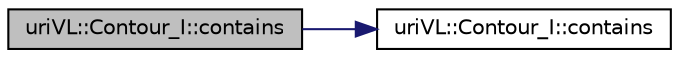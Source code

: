 digraph "uriVL::Contour_I::contains"
{
  edge [fontname="Helvetica",fontsize="10",labelfontname="Helvetica",labelfontsize="10"];
  node [fontname="Helvetica",fontsize="10",shape=record];
  rankdir="LR";
  Node1 [label="uriVL::Contour_I::contains",height=0.2,width=0.4,color="black", fillcolor="grey75", style="filled", fontcolor="black"];
  Node1 -> Node2 [color="midnightblue",fontsize="10",style="solid",fontname="Helvetica"];
  Node2 [label="uriVL::Contour_I::contains",height=0.2,width=0.4,color="black", fillcolor="white", style="filled",URL="$classuriVL_1_1Contour__I.html#a908d5f6a0bcce33d4e0efca503072fbe",tooltip="Checks whether the point passed as parameter is inside the contour. "];
}
